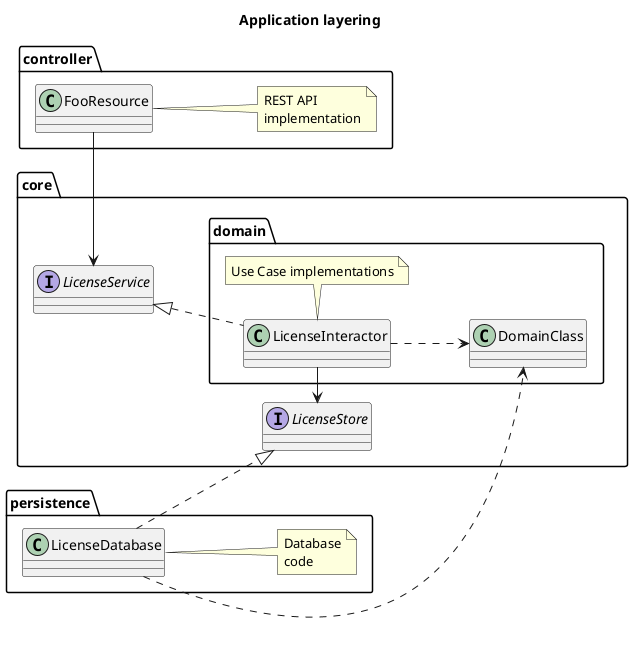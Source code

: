 @startuml

title
    Application layering
end title

left to right direction

package controller {
    class FooResource
    note right
        REST API
        implementation
    end note
}

package core {
    interface LicenseService
    FooResource -l-> LicenseService

    package domain {
        class LicenseInteractor
        note bottom
            Use Case implementations
        end note
        LicenseService <|.. LicenseInteractor

        class DomainClass
        LicenseInteractor ..> DomainClass
    }

    interface LicenseStore
    LicenseInteractor -> LicenseStore
}

package persistence {
    class LicenseDatabase
    note right
        Database
        code
    end note
    LicenseStore <|.u. LicenseDatabase
    LicenseDatabase ..> DomainClass
}

@enduml
